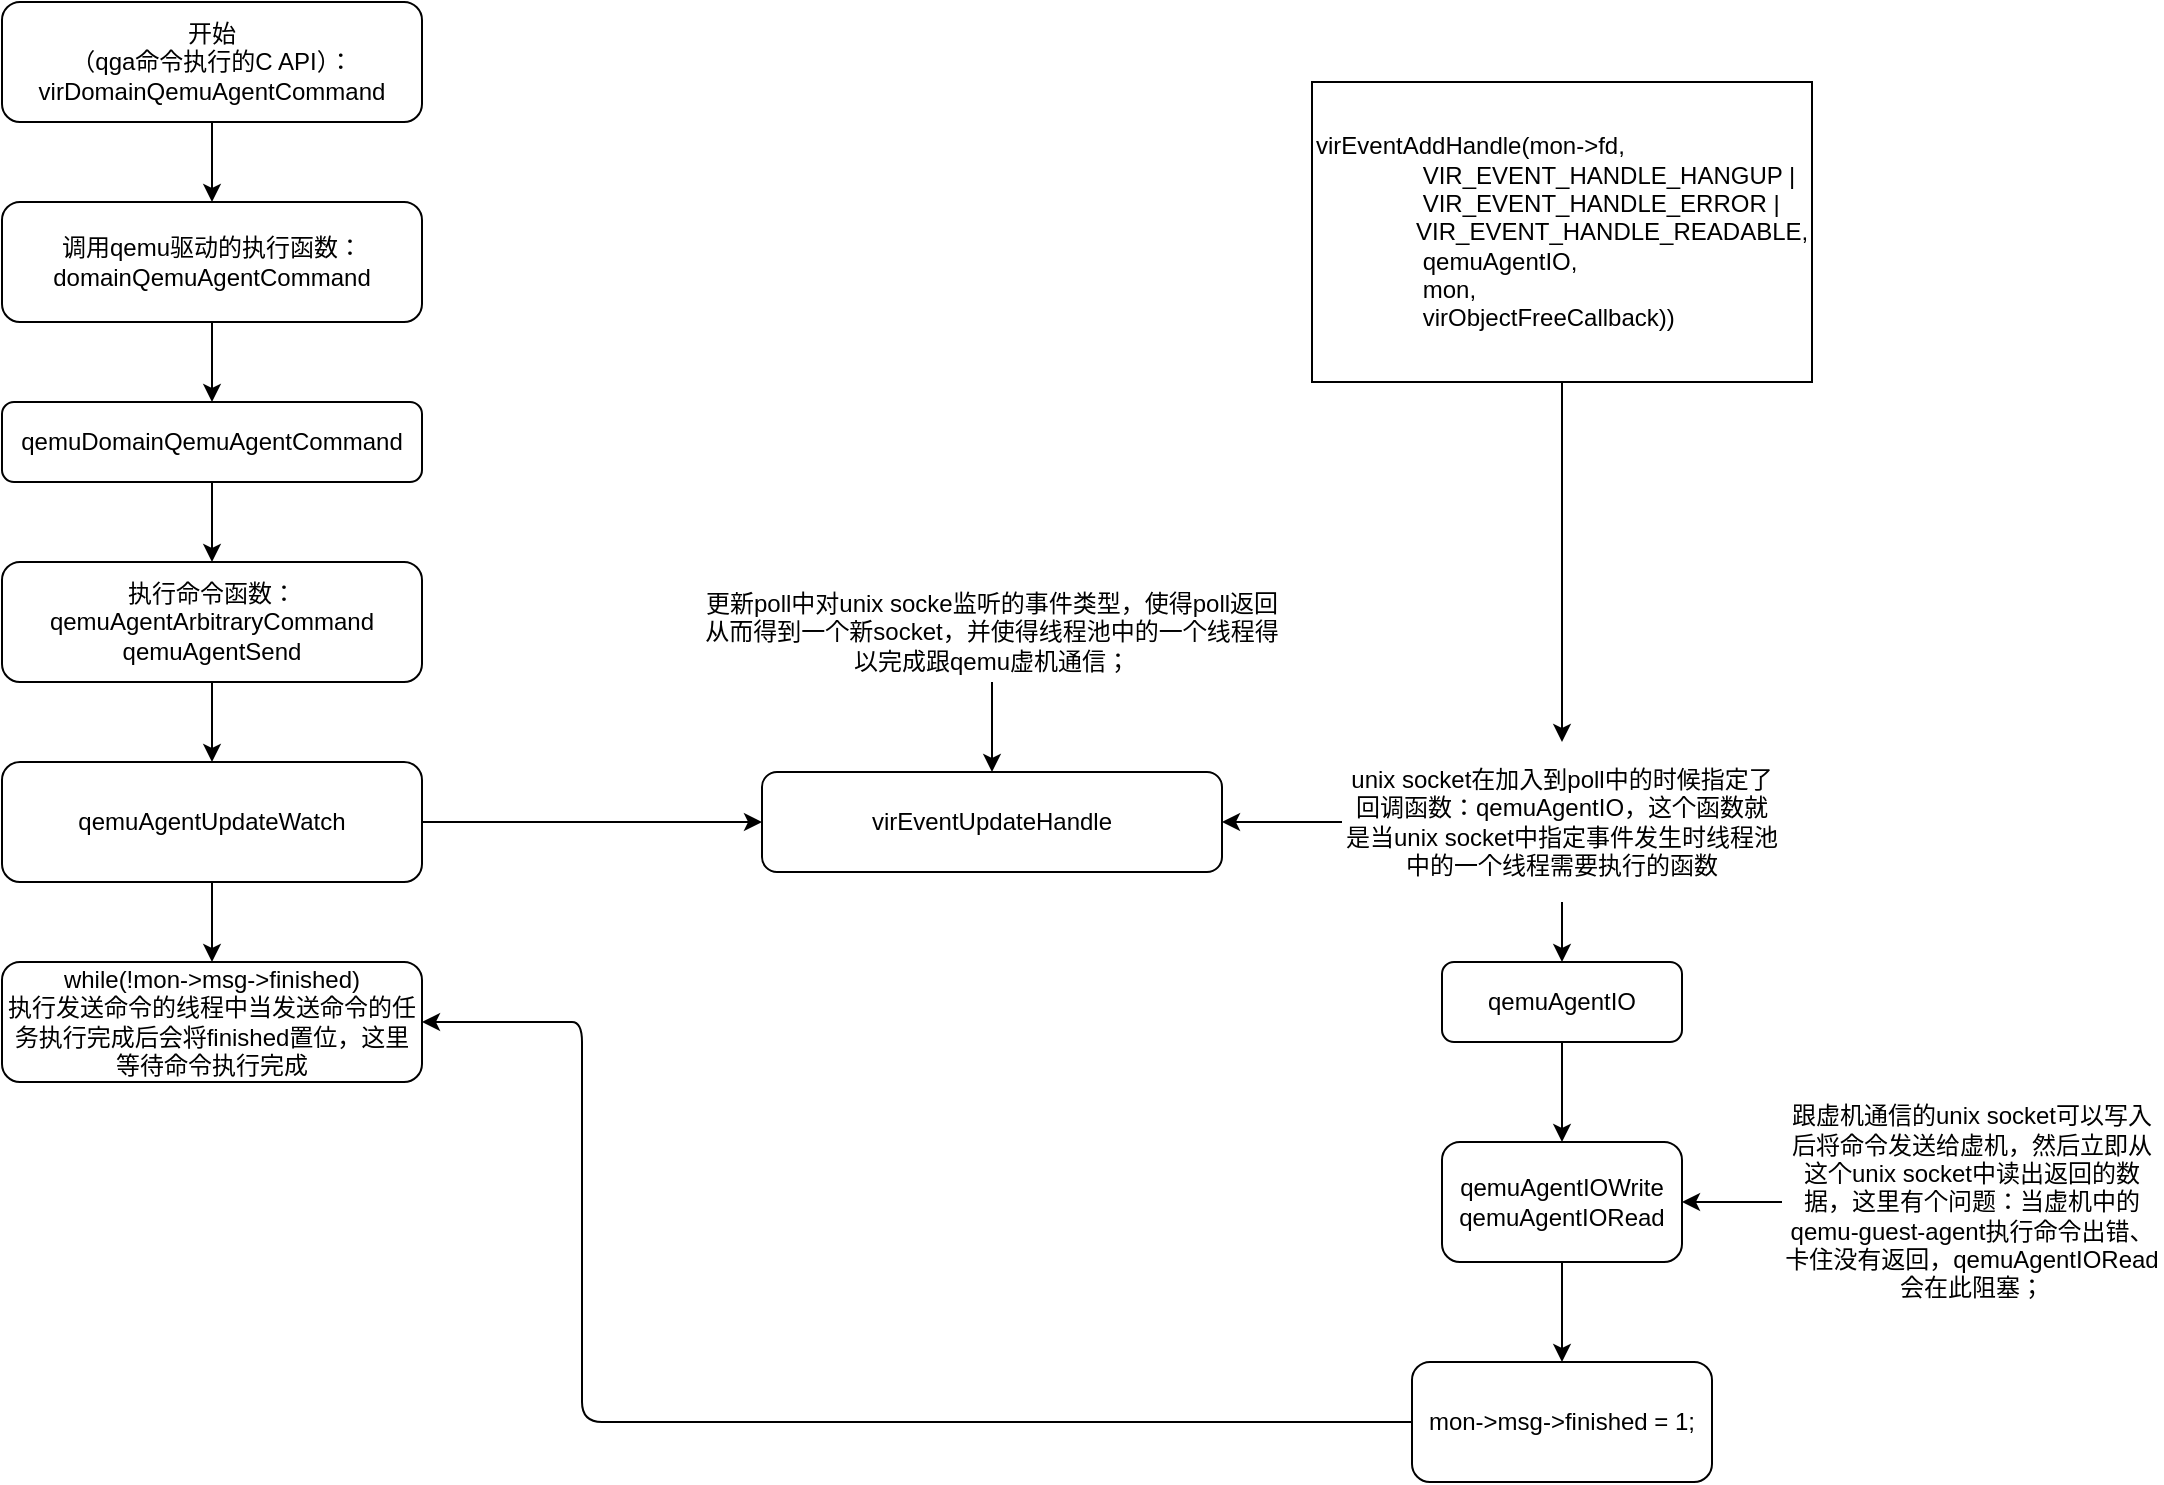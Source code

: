 <mxfile version="12.4.3" type="github" pages="1"><diagram id="3TYoN_s0z1RQfHAqK5PI" name="第 1 页"><mxGraphModel dx="1261" dy="723" grid="1" gridSize="10" guides="1" tooltips="1" connect="1" arrows="1" fold="1" page="1" pageScale="1" pageWidth="2336" pageHeight="1654" math="0" shadow="0"><root><mxCell id="0"/><mxCell id="1" parent="0"/><mxCell id="-QAo9NRUNwuJThJYWk9R-16" style="edgeStyle=orthogonalEdgeStyle;rounded=0;orthogonalLoop=1;jettySize=auto;html=1;entryX=0.5;entryY=0;entryDx=0;entryDy=0;" edge="1" parent="1" source="-QAo9NRUNwuJThJYWk9R-1" target="-QAo9NRUNwuJThJYWk9R-15"><mxGeometry relative="1" as="geometry"/></mxCell><mxCell id="-QAo9NRUNwuJThJYWk9R-1" value="&lt;div&gt;virEventAddHandle(mon-&amp;gt;fd,&lt;/div&gt;&lt;div&gt;&amp;nbsp; &amp;nbsp; &amp;nbsp; &amp;nbsp; &amp;nbsp; &amp;nbsp; &amp;nbsp; &amp;nbsp; VIR_EVENT_HANDLE_HANGUP |&lt;/div&gt;&lt;div&gt;&amp;nbsp; &amp;nbsp; &amp;nbsp; &amp;nbsp; &amp;nbsp; &amp;nbsp; &amp;nbsp; &amp;nbsp; VIR_EVENT_HANDLE_ERROR |&lt;/div&gt;&lt;div&gt;&amp;nbsp; &amp;nbsp; &amp;nbsp; &amp;nbsp; &amp;nbsp; &amp;nbsp; &amp;nbsp; &amp;nbsp;VIR_EVENT_HANDLE_READABLE,&lt;/div&gt;&lt;div&gt;&amp;nbsp; &amp;nbsp; &amp;nbsp; &amp;nbsp; &amp;nbsp; &amp;nbsp; &amp;nbsp; &amp;nbsp; qemuAgentIO,&lt;/div&gt;&lt;div&gt;&amp;nbsp; &amp;nbsp; &amp;nbsp; &amp;nbsp; &amp;nbsp; &amp;nbsp; &amp;nbsp; &amp;nbsp; mon,&lt;/div&gt;&lt;div&gt;&amp;nbsp; &amp;nbsp; &amp;nbsp; &amp;nbsp; &amp;nbsp; &amp;nbsp; &amp;nbsp; &amp;nbsp; virObjectFreeCallback))&lt;/div&gt;" style="rounded=0;whiteSpace=wrap;html=1;align=left;" vertex="1" parent="1"><mxGeometry x="845" y="100" width="250" height="150" as="geometry"/></mxCell><mxCell id="-QAo9NRUNwuJThJYWk9R-6" style="edgeStyle=orthogonalEdgeStyle;rounded=0;orthogonalLoop=1;jettySize=auto;html=1;entryX=0.5;entryY=0;entryDx=0;entryDy=0;" edge="1" parent="1" source="-QAo9NRUNwuJThJYWk9R-3" target="-QAo9NRUNwuJThJYWk9R-4"><mxGeometry relative="1" as="geometry"/></mxCell><mxCell id="-QAo9NRUNwuJThJYWk9R-3" value="开始&lt;br&gt;（qga命令执行的C API）：&lt;br&gt;virDomainQemuAgentCommand" style="rounded=1;whiteSpace=wrap;html=1;" vertex="1" parent="1"><mxGeometry x="190" y="60" width="210" height="60" as="geometry"/></mxCell><mxCell id="-QAo9NRUNwuJThJYWk9R-7" style="edgeStyle=orthogonalEdgeStyle;rounded=0;orthogonalLoop=1;jettySize=auto;html=1;entryX=0.5;entryY=0;entryDx=0;entryDy=0;" edge="1" parent="1" source="-QAo9NRUNwuJThJYWk9R-4" target="-QAo9NRUNwuJThJYWk9R-5"><mxGeometry relative="1" as="geometry"/></mxCell><mxCell id="-QAo9NRUNwuJThJYWk9R-4" value="调用qemu驱动的执行函数：&lt;br&gt;domainQemuAgentCommand" style="rounded=1;whiteSpace=wrap;html=1;" vertex="1" parent="1"><mxGeometry x="190" y="160" width="210" height="60" as="geometry"/></mxCell><mxCell id="-QAo9NRUNwuJThJYWk9R-9" style="edgeStyle=orthogonalEdgeStyle;rounded=0;orthogonalLoop=1;jettySize=auto;html=1;entryX=0.5;entryY=0;entryDx=0;entryDy=0;" edge="1" parent="1" source="-QAo9NRUNwuJThJYWk9R-5" target="-QAo9NRUNwuJThJYWk9R-8"><mxGeometry relative="1" as="geometry"/></mxCell><mxCell id="-QAo9NRUNwuJThJYWk9R-5" value="qemuDomainQemuAgentCommand" style="rounded=1;whiteSpace=wrap;html=1;" vertex="1" parent="1"><mxGeometry x="190" y="260" width="210" height="40" as="geometry"/></mxCell><mxCell id="-QAo9NRUNwuJThJYWk9R-11" style="edgeStyle=orthogonalEdgeStyle;rounded=0;orthogonalLoop=1;jettySize=auto;html=1;entryX=0.5;entryY=0;entryDx=0;entryDy=0;" edge="1" parent="1" source="-QAo9NRUNwuJThJYWk9R-8" target="-QAo9NRUNwuJThJYWk9R-10"><mxGeometry relative="1" as="geometry"/></mxCell><mxCell id="-QAo9NRUNwuJThJYWk9R-8" value="执行命令函数：&lt;br&gt;qemuAgentArbitraryCommand&lt;br&gt;qemuAgentSend" style="rounded=1;whiteSpace=wrap;html=1;" vertex="1" parent="1"><mxGeometry x="190" y="340" width="210" height="60" as="geometry"/></mxCell><mxCell id="-QAo9NRUNwuJThJYWk9R-19" style="edgeStyle=orthogonalEdgeStyle;rounded=0;orthogonalLoop=1;jettySize=auto;html=1;" edge="1" parent="1" source="-QAo9NRUNwuJThJYWk9R-10" target="-QAo9NRUNwuJThJYWk9R-12"><mxGeometry relative="1" as="geometry"/></mxCell><mxCell id="-QAo9NRUNwuJThJYWk9R-28" style="edgeStyle=orthogonalEdgeStyle;rounded=0;orthogonalLoop=1;jettySize=auto;html=1;entryX=0.5;entryY=0;entryDx=0;entryDy=0;" edge="1" parent="1" source="-QAo9NRUNwuJThJYWk9R-10" target="-QAo9NRUNwuJThJYWk9R-27"><mxGeometry relative="1" as="geometry"/></mxCell><mxCell id="-QAo9NRUNwuJThJYWk9R-10" value="qemuAgentUpdateWatch" style="rounded=1;whiteSpace=wrap;html=1;" vertex="1" parent="1"><mxGeometry x="190" y="440" width="210" height="60" as="geometry"/></mxCell><mxCell id="-QAo9NRUNwuJThJYWk9R-12" value="virEventUpdateHandle" style="rounded=1;whiteSpace=wrap;html=1;" vertex="1" parent="1"><mxGeometry x="570" y="445" width="230" height="50" as="geometry"/></mxCell><mxCell id="-QAo9NRUNwuJThJYWk9R-18" style="edgeStyle=orthogonalEdgeStyle;rounded=0;orthogonalLoop=1;jettySize=auto;html=1;entryX=0.5;entryY=0;entryDx=0;entryDy=0;" edge="1" parent="1" source="-QAo9NRUNwuJThJYWk9R-13" target="-QAo9NRUNwuJThJYWk9R-12"><mxGeometry relative="1" as="geometry"/></mxCell><mxCell id="-QAo9NRUNwuJThJYWk9R-13" value="更新poll中对unix socke监听的事件类型，使得poll返回从而得到一个新socket，并使得线程池中的一个线程得以完成跟qemu虚机通信；" style="text;html=1;strokeColor=none;fillColor=none;align=center;verticalAlign=middle;whiteSpace=wrap;rounded=0;" vertex="1" parent="1"><mxGeometry x="540" y="350" width="290" height="50" as="geometry"/></mxCell><mxCell id="-QAo9NRUNwuJThJYWk9R-17" style="edgeStyle=orthogonalEdgeStyle;rounded=0;orthogonalLoop=1;jettySize=auto;html=1;entryX=1;entryY=0.5;entryDx=0;entryDy=0;" edge="1" parent="1" source="-QAo9NRUNwuJThJYWk9R-15" target="-QAo9NRUNwuJThJYWk9R-12"><mxGeometry relative="1" as="geometry"/></mxCell><mxCell id="-QAo9NRUNwuJThJYWk9R-21" style="edgeStyle=orthogonalEdgeStyle;rounded=0;orthogonalLoop=1;jettySize=auto;html=1;entryX=0.5;entryY=0;entryDx=0;entryDy=0;" edge="1" parent="1" source="-QAo9NRUNwuJThJYWk9R-15" target="-QAo9NRUNwuJThJYWk9R-20"><mxGeometry relative="1" as="geometry"/></mxCell><mxCell id="-QAo9NRUNwuJThJYWk9R-15" value="unix socket在加入到poll中的时候指定了回调函数：&lt;span style=&quot;text-align: left&quot;&gt;qemuAgentIO，这个函数就是当unix socket中指定事件发生时线程池中的一个线程需要执行的函数&lt;/span&gt;" style="text;html=1;strokeColor=none;fillColor=none;align=center;verticalAlign=middle;whiteSpace=wrap;rounded=0;" vertex="1" parent="1"><mxGeometry x="860" y="430" width="220" height="80" as="geometry"/></mxCell><mxCell id="-QAo9NRUNwuJThJYWk9R-23" style="edgeStyle=orthogonalEdgeStyle;rounded=0;orthogonalLoop=1;jettySize=auto;html=1;entryX=0.5;entryY=0;entryDx=0;entryDy=0;" edge="1" parent="1" source="-QAo9NRUNwuJThJYWk9R-20" target="-QAo9NRUNwuJThJYWk9R-22"><mxGeometry relative="1" as="geometry"/></mxCell><mxCell id="-QAo9NRUNwuJThJYWk9R-20" value="qemuAgentIO" style="rounded=1;whiteSpace=wrap;html=1;" vertex="1" parent="1"><mxGeometry x="910" y="540" width="120" height="40" as="geometry"/></mxCell><mxCell id="-QAo9NRUNwuJThJYWk9R-29" style="edgeStyle=orthogonalEdgeStyle;rounded=0;orthogonalLoop=1;jettySize=auto;html=1;entryX=0.5;entryY=0;entryDx=0;entryDy=0;" edge="1" parent="1" source="-QAo9NRUNwuJThJYWk9R-22" target="-QAo9NRUNwuJThJYWk9R-26"><mxGeometry relative="1" as="geometry"/></mxCell><mxCell id="-QAo9NRUNwuJThJYWk9R-22" value="qemuAgentIOWrite&lt;br&gt;qemuAgentIORead" style="rounded=1;whiteSpace=wrap;html=1;" vertex="1" parent="1"><mxGeometry x="910" y="630" width="120" height="60" as="geometry"/></mxCell><mxCell id="-QAo9NRUNwuJThJYWk9R-25" style="edgeStyle=orthogonalEdgeStyle;rounded=0;orthogonalLoop=1;jettySize=auto;html=1;entryX=1;entryY=0.5;entryDx=0;entryDy=0;" edge="1" parent="1" source="-QAo9NRUNwuJThJYWk9R-24" target="-QAo9NRUNwuJThJYWk9R-22"><mxGeometry relative="1" as="geometry"/></mxCell><mxCell id="-QAo9NRUNwuJThJYWk9R-24" value="跟虚机通信的unix socket可以写入后将命令发送给虚机，然后立即从这个unix socket中读出返回的数据，这里有个问题：当虚机中的qemu-guest-agent执行命令出错、卡住没有返回，qemuAgentIORead会在此阻塞；" style="text;html=1;strokeColor=none;fillColor=none;align=center;verticalAlign=middle;whiteSpace=wrap;rounded=0;" vertex="1" parent="1"><mxGeometry x="1080" y="625" width="190" height="70" as="geometry"/></mxCell><mxCell id="-QAo9NRUNwuJThJYWk9R-26" value="mon-&amp;gt;msg-&amp;gt;finished = 1;" style="rounded=1;whiteSpace=wrap;html=1;" vertex="1" parent="1"><mxGeometry x="895" y="740" width="150" height="60" as="geometry"/></mxCell><mxCell id="-QAo9NRUNwuJThJYWk9R-27" value="while(!mon-&amp;gt;msg-&amp;gt;finished)&lt;br&gt;执行发送命令的线程中当发送命令的任务执行完成后会将finished置位，这里等待命令执行完成" style="rounded=1;whiteSpace=wrap;html=1;" vertex="1" parent="1"><mxGeometry x="190" y="540" width="210" height="60" as="geometry"/></mxCell><mxCell id="-QAo9NRUNwuJThJYWk9R-30" value="" style="endArrow=classic;html=1;entryX=1;entryY=0.5;entryDx=0;entryDy=0;exitX=0;exitY=0.5;exitDx=0;exitDy=0;" edge="1" parent="1" source="-QAo9NRUNwuJThJYWk9R-26" target="-QAo9NRUNwuJThJYWk9R-27"><mxGeometry width="50" height="50" relative="1" as="geometry"><mxPoint x="780" y="770" as="sourcePoint"/><mxPoint x="830" y="720" as="targetPoint"/><Array as="points"><mxPoint x="480" y="770"/><mxPoint x="480" y="570"/><mxPoint x="470" y="570"/></Array></mxGeometry></mxCell></root></mxGraphModel></diagram></mxfile>